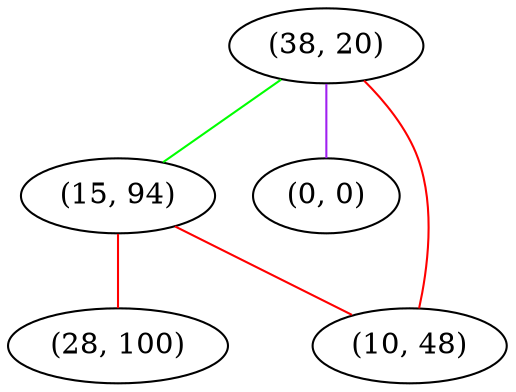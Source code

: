 graph "" {
"(38, 20)";
"(15, 94)";
"(28, 100)";
"(0, 0)";
"(10, 48)";
"(38, 20)" -- "(10, 48)"  [color=red, key=0, weight=1];
"(38, 20)" -- "(15, 94)"  [color=green, key=0, weight=2];
"(38, 20)" -- "(0, 0)"  [color=purple, key=0, weight=4];
"(15, 94)" -- "(28, 100)"  [color=red, key=0, weight=1];
"(15, 94)" -- "(10, 48)"  [color=red, key=0, weight=1];
}
